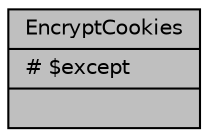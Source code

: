 digraph "EncryptCookies"
{
 // LATEX_PDF_SIZE
  bgcolor="transparent";
  edge [fontname="Helvetica",fontsize="10",labelfontname="Helvetica",labelfontsize="10"];
  node [fontname="Helvetica",fontsize="10",shape=record];
  Node1 [label="{EncryptCookies\n|# $except\l|}",height=0.2,width=0.4,color="black", fillcolor="grey75", style="filled", fontcolor="black",tooltip="Gestiona los middleware para en cifrado de cookies."];
}
